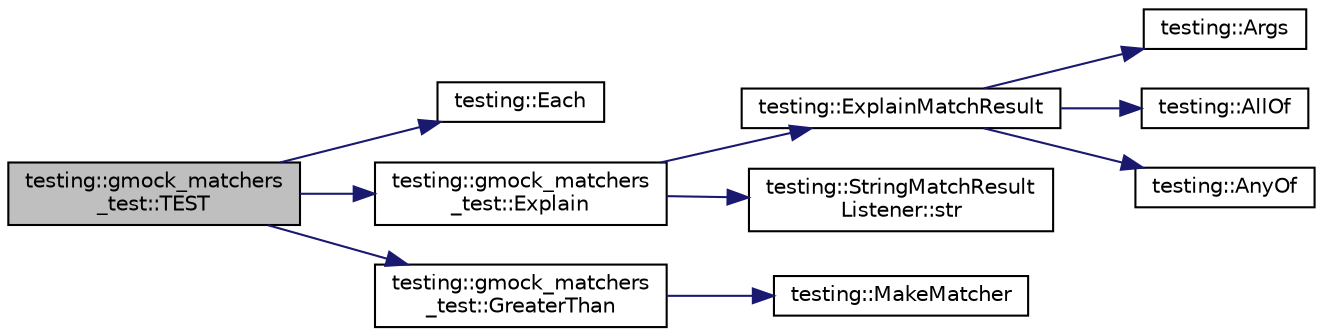 digraph "testing::gmock_matchers_test::TEST"
{
  edge [fontname="Helvetica",fontsize="10",labelfontname="Helvetica",labelfontsize="10"];
  node [fontname="Helvetica",fontsize="10",shape=record];
  rankdir="LR";
  Node1838 [label="testing::gmock_matchers\l_test::TEST",height=0.2,width=0.4,color="black", fillcolor="grey75", style="filled", fontcolor="black"];
  Node1838 -> Node1839 [color="midnightblue",fontsize="10",style="solid",fontname="Helvetica"];
  Node1839 [label="testing::Each",height=0.2,width=0.4,color="black", fillcolor="white", style="filled",URL="$d0/d75/namespacetesting.html#a42743c985b1e02dc373ab7517ca1e740"];
  Node1838 -> Node1840 [color="midnightblue",fontsize="10",style="solid",fontname="Helvetica"];
  Node1840 [label="testing::gmock_matchers\l_test::Explain",height=0.2,width=0.4,color="black", fillcolor="white", style="filled",URL="$d5/de1/namespacetesting_1_1gmock__matchers__test.html#a54e38d7df891801181af4c2acc38c3d5"];
  Node1840 -> Node1841 [color="midnightblue",fontsize="10",style="solid",fontname="Helvetica"];
  Node1841 [label="testing::ExplainMatchResult",height=0.2,width=0.4,color="black", fillcolor="white", style="filled",URL="$d0/d75/namespacetesting.html#a6d5fbd5104dafc63bf705dafbcb5ce18"];
  Node1841 -> Node1842 [color="midnightblue",fontsize="10",style="solid",fontname="Helvetica"];
  Node1842 [label="testing::Args",height=0.2,width=0.4,color="black", fillcolor="white", style="filled",URL="$d0/d75/namespacetesting.html#aaca153f67b689b8b9d5b8c67ecf8cee4"];
  Node1841 -> Node1843 [color="midnightblue",fontsize="10",style="solid",fontname="Helvetica"];
  Node1843 [label="testing::AllOf",height=0.2,width=0.4,color="black", fillcolor="white", style="filled",URL="$d0/d75/namespacetesting.html#af7618e8606c1cb45738163688944e2b7"];
  Node1841 -> Node1844 [color="midnightblue",fontsize="10",style="solid",fontname="Helvetica"];
  Node1844 [label="testing::AnyOf",height=0.2,width=0.4,color="black", fillcolor="white", style="filled",URL="$d0/d75/namespacetesting.html#a81cfefd9f75cdce827d5bc873cf73aac"];
  Node1840 -> Node1845 [color="midnightblue",fontsize="10",style="solid",fontname="Helvetica"];
  Node1845 [label="testing::StringMatchResult\lListener::str",height=0.2,width=0.4,color="black", fillcolor="white", style="filled",URL="$d9/dd6/classtesting_1_1_string_match_result_listener.html#a77e501016fa53b76e7eee1739d25dde9"];
  Node1838 -> Node1846 [color="midnightblue",fontsize="10",style="solid",fontname="Helvetica"];
  Node1846 [label="testing::gmock_matchers\l_test::GreaterThan",height=0.2,width=0.4,color="black", fillcolor="white", style="filled",URL="$d5/de1/namespacetesting_1_1gmock__matchers__test.html#a8cf8614a7c9adc8fb00e8af04895f97c"];
  Node1846 -> Node1847 [color="midnightblue",fontsize="10",style="solid",fontname="Helvetica"];
  Node1847 [label="testing::MakeMatcher",height=0.2,width=0.4,color="black", fillcolor="white", style="filled",URL="$d0/d75/namespacetesting.html#a37fd8029ac00e60952440a3d9cca8166"];
}
